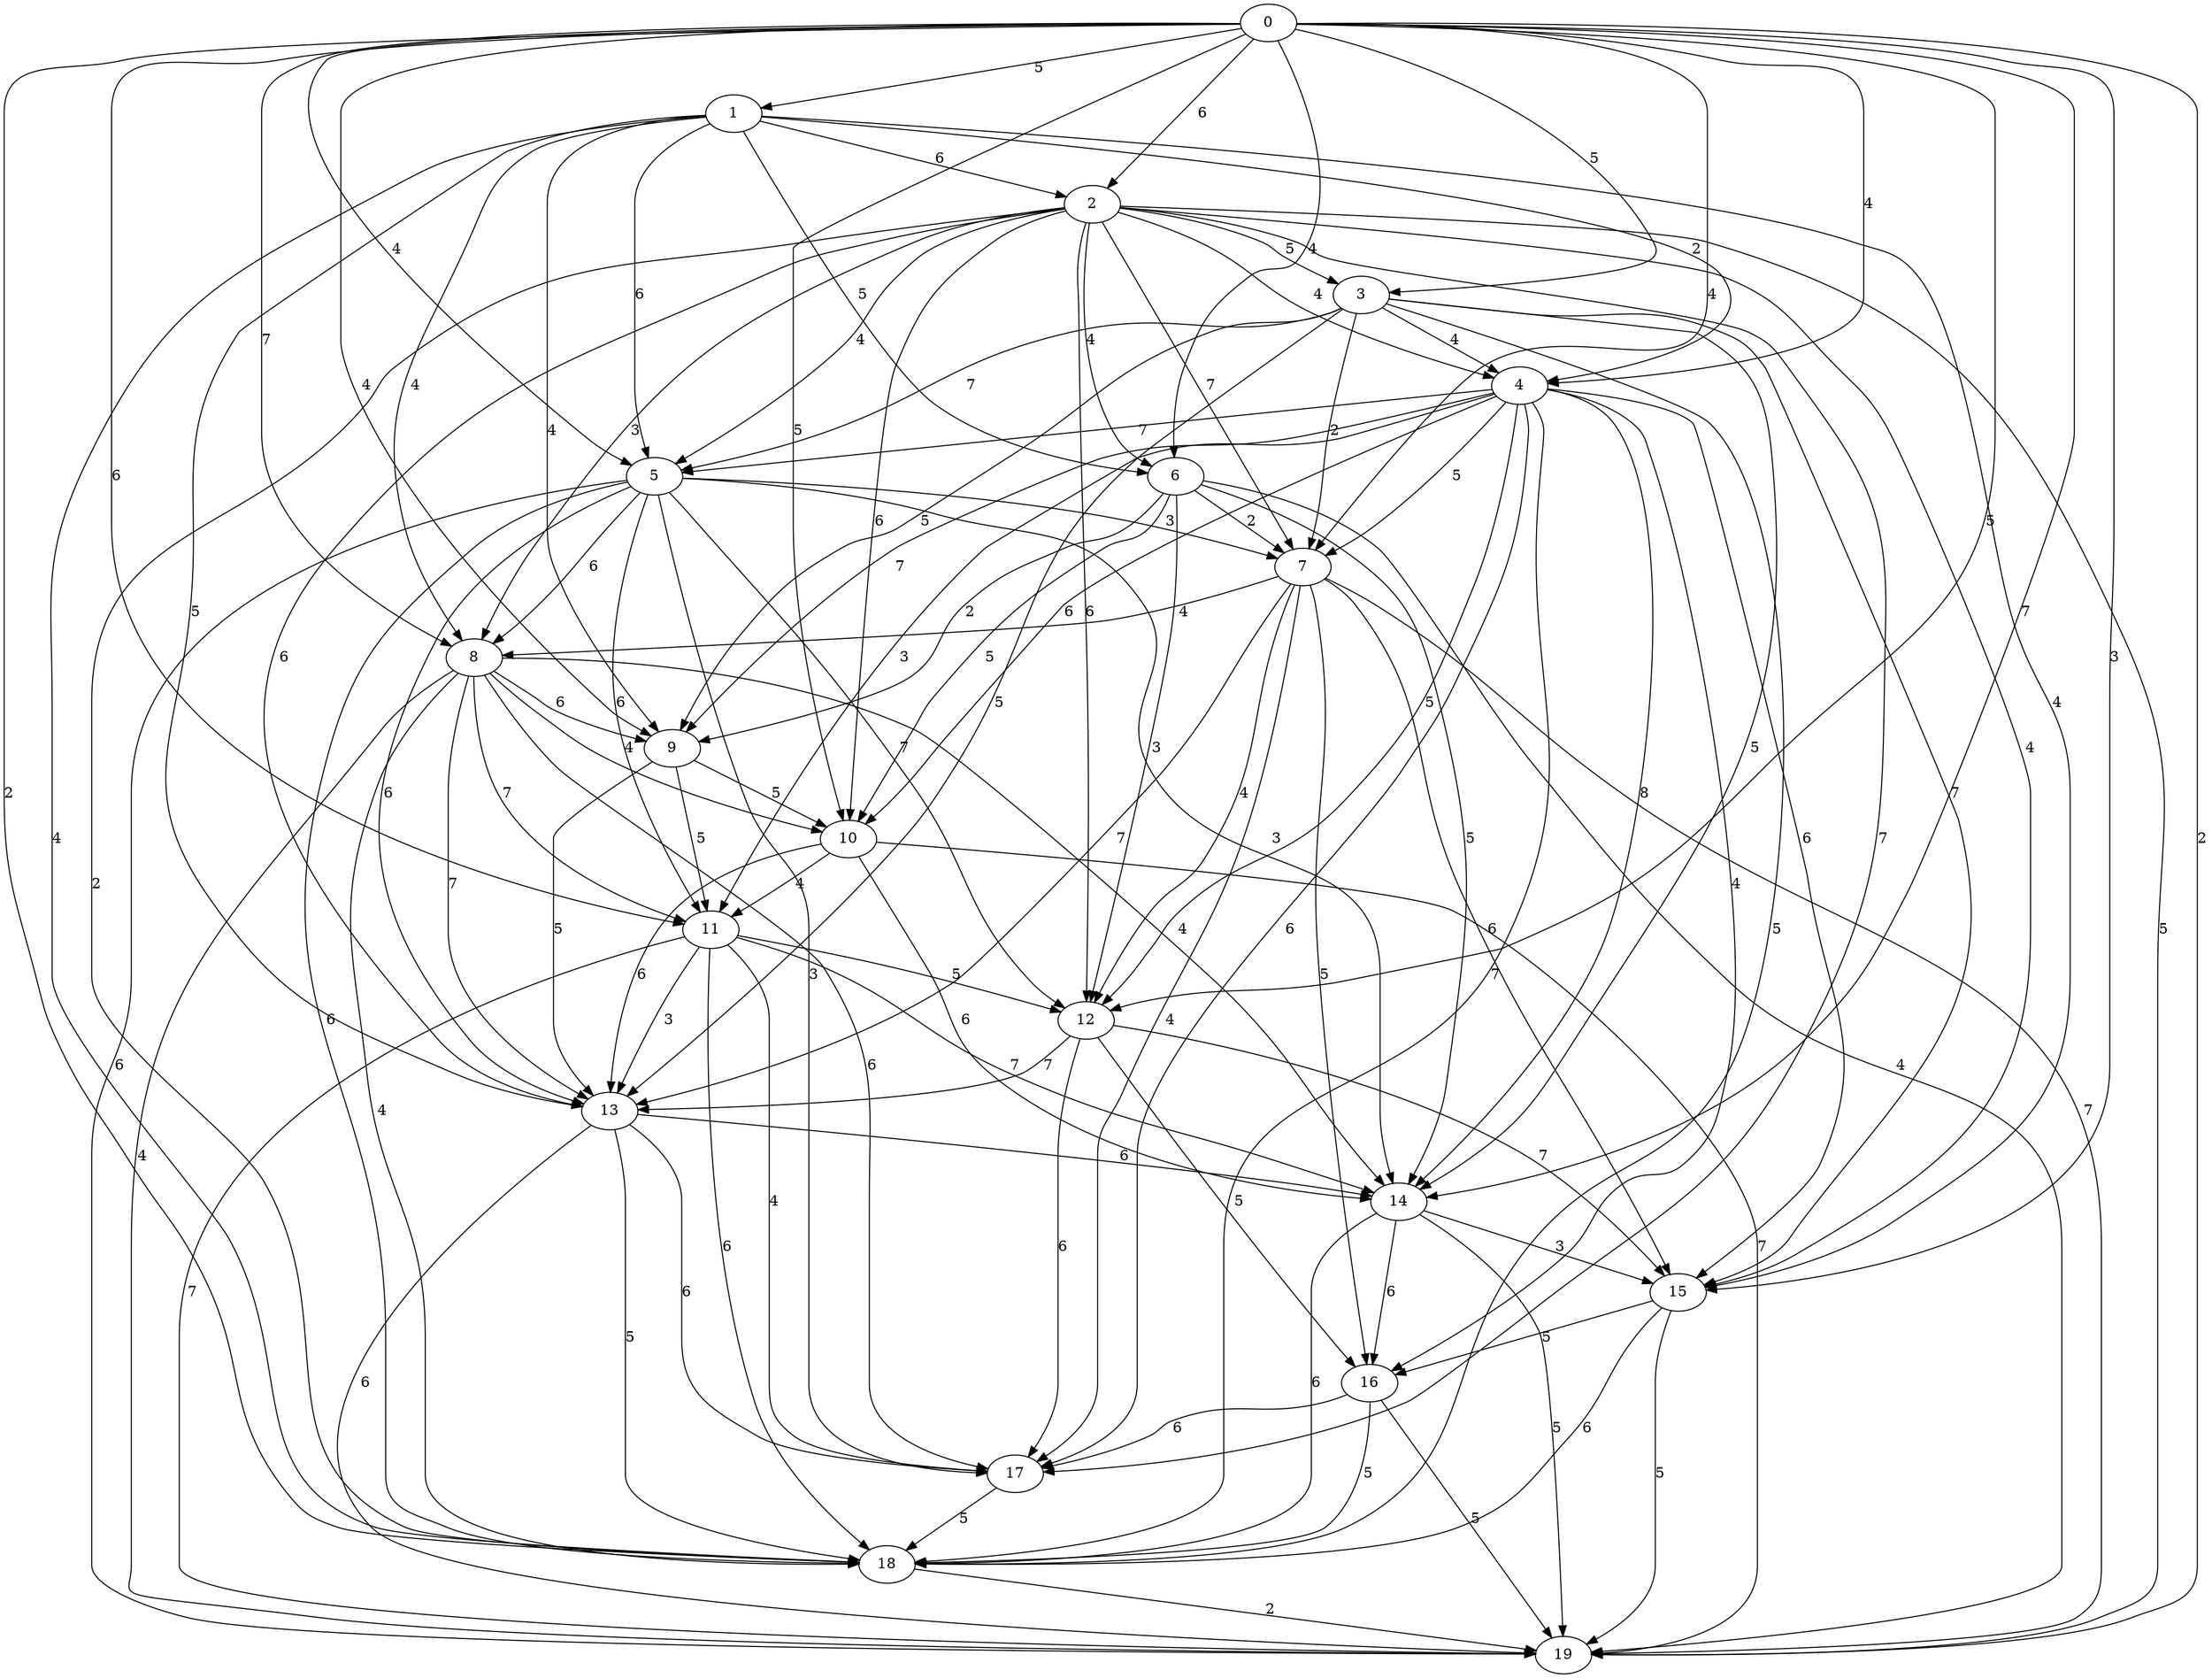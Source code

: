 strict digraph "" {
	0 -> 1	[label=5];
	0 -> 2	[label=6];
	0 -> 3	[label=5];
	0 -> 4	[label=4];
	0 -> 5	[label=4];
	0 -> 6	[label=4];
	0 -> 7	[label=4];
	0 -> 8	[label=7];
	0 -> 9	[label=4];
	0 -> 10	[label=5];
	0 -> 11	[label=6];
	0 -> 12	[label=5];
	0 -> 14	[label=7];
	0 -> 15	[label=3];
	0 -> 18	[label=2];
	0 -> 19	[label=2];
	1 -> 2	[label=6];
	1 -> 4	[label=2];
	1 -> 5	[label=6];
	1 -> 6	[label=5];
	1 -> 8	[label=4];
	1 -> 9	[label=4];
	1 -> 15	[label=4];
	1 -> 18	[label=4];
	1 -> 13	[label=5];
	2 -> 3	[label=5];
	2 -> 4	[label=4];
	2 -> 5	[label=4];
	2 -> 6	[label=4];
	2 -> 7	[label=7];
	2 -> 8	[label=3];
	2 -> 10	[label=6];
	2 -> 12	[label=6];
	2 -> 15	[label=4];
	2 -> 18	[label=2];
	2 -> 19	[label=5];
	2 -> 13	[label=6];
	2 -> 17	[label=7];
	3 -> 4	[label=4];
	3 -> 5	[label=7];
	3 -> 7	[label=2];
	3 -> 9	[label=5];
	3 -> 14	[label=5];
	3 -> 15	[label=7];
	3 -> 18	[label=5];
	3 -> 13	[label=5];
	4 -> 5	[label=7];
	4 -> 7	[label=5];
	4 -> 9	[label=7];
	4 -> 10	[label=6];
	4 -> 11	[label=3];
	4 -> 12	[label=5];
	4 -> 14	[label=8];
	4 -> 15	[label=6];
	4 -> 18	[label=7];
	4 -> 17	[label=6];
	4 -> 16	[label=4];
	5 -> 7	[label=3];
	5 -> 8	[label=6];
	5 -> 11	[label=6];
	5 -> 12	[label=7];
	5 -> 14	[label=3];
	5 -> 18	[label=6];
	5 -> 19	[label=6];
	5 -> 13	[label=6];
	5 -> 17	[label=3];
	6 -> 7	[label=2];
	6 -> 9	[label=2];
	6 -> 10	[label=5];
	6 -> 12	[label=3];
	6 -> 14	[label=5];
	6 -> 19	[label=4];
	7 -> 8	[label=4];
	7 -> 12	[label=4];
	7 -> 15	[label=6];
	7 -> 19	[label=7];
	7 -> 13	[label=7];
	7 -> 17	[label=4];
	7 -> 16	[label=5];
	8 -> 9	[label=6];
	8 -> 10	[label=4];
	8 -> 11	[label=7];
	8 -> 14	[label=4];
	8 -> 18	[label=4];
	8 -> 19	[label=4];
	8 -> 13	[label=7];
	8 -> 17	[label=6];
	9 -> 10	[label=5];
	9 -> 11	[label=5];
	9 -> 13	[label=5];
	10 -> 11	[label=4];
	10 -> 14	[label=6];
	10 -> 19	[label=7];
	10 -> 13	[label=6];
	11 -> 12	[label=5];
	11 -> 14	[label=7];
	11 -> 18	[label=6];
	11 -> 19	[label=7];
	11 -> 13	[label=3];
	11 -> 17	[label=4];
	12 -> 15	[label=7];
	12 -> 13	[label=7];
	12 -> 17	[label=6];
	12 -> 16	[label=5];
	14 -> 15	[label=3];
	14 -> 18	[label=6];
	14 -> 19	[label=5];
	14 -> 16	[label=6];
	15 -> 18	[label=6];
	15 -> 19	[label=5];
	15 -> 16	[label=5];
	18 -> 19	[label=2];
	13 -> 14	[label=6];
	13 -> 18	[label=5];
	13 -> 19	[label=6];
	13 -> 17	[label=6];
	17 -> 18	[label=5];
	16 -> 18	[label=5];
	16 -> 19	[label=5];
	16 -> 17	[label=6];
}

